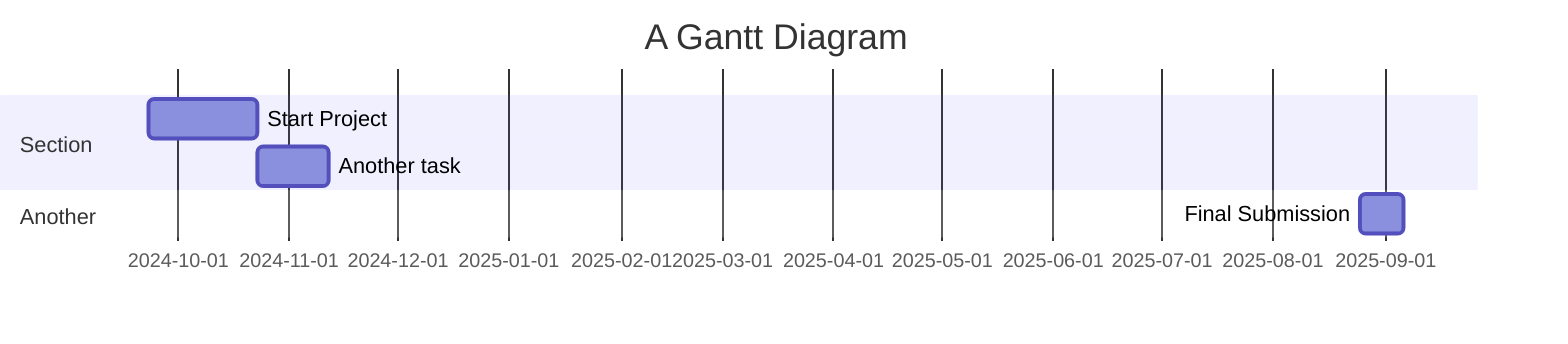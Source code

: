gantt
    title A Gantt Diagram
    dateFormat  YYYY-MM-DD
    section Section
    Start Project           :a1, 2024-09-23, 30d
    Another task     :after a1  , 20d
    section Another
    Final Submission      :2025-08-25  , 12d